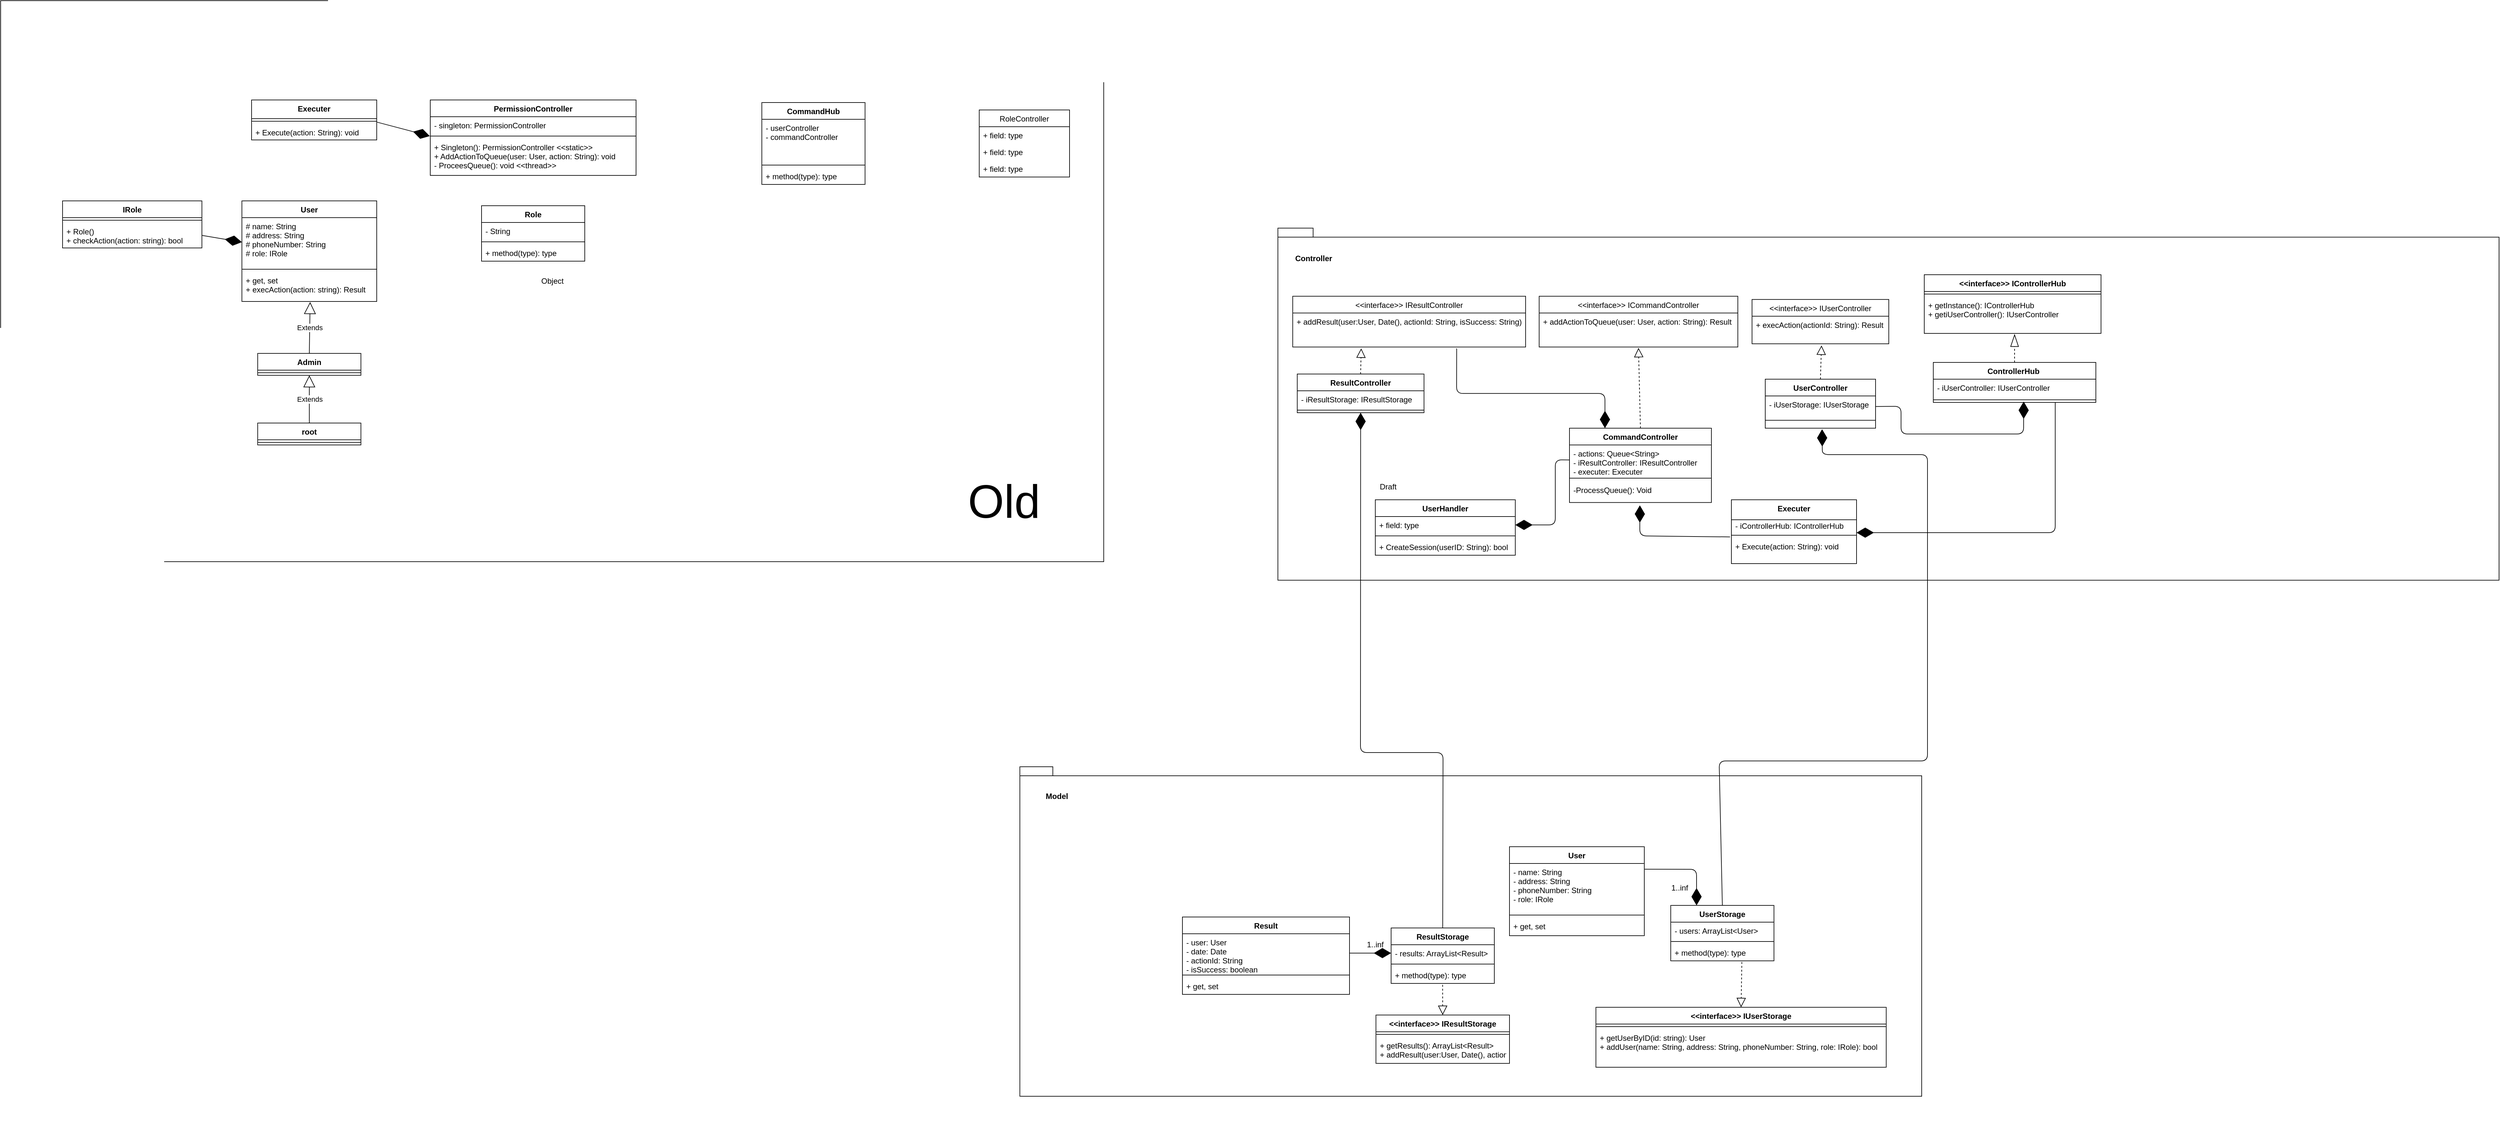<mxfile version="12.6.5" type="device"><diagram id="T-yTcpe1odTzzjGaCp-8" name="Page-1"><mxGraphModel dx="2821" dy="725" grid="0" gridSize="10" guides="1" tooltips="1" connect="1" arrows="1" fold="1" page="0" pageScale="1" pageWidth="827" pageHeight="1169" math="0" shadow="0"><root><mxCell id="0"/><mxCell id="1" parent="0"/><mxCell id="IPdz77YoFAxO_z4YQOVF-111" value="Object" style="html=1;" parent="1" vertex="1"><mxGeometry x="-1524" y="367" width="1710" height="870" as="geometry"/></mxCell><mxCell id="EQePT70joVO9GMre0ixk-49" value="" style="endArrow=diamondThin;endFill=1;endSize=24;html=1;entryX=0;entryY=0.5;entryDx=0;entryDy=0;exitX=1;exitY=0.5;exitDx=0;exitDy=0;" parent="1" source="8HXNI2pYy66tV-3SzxtQ-8" target="EQePT70joVO9GMre0ixk-6" edge="1"><mxGeometry width="160" relative="1" as="geometry"><mxPoint x="-1202" y="755" as="sourcePoint"/><mxPoint x="-1186" y="893" as="targetPoint"/></mxGeometry></mxCell><mxCell id="EQePT70joVO9GMre0ixk-50" value="Extends" style="endArrow=block;endSize=16;endFill=0;html=1;exitX=0.5;exitY=0;exitDx=0;exitDy=0;entryX=0.506;entryY=1.019;entryDx=0;entryDy=0;entryPerimeter=0;" parent="1" source="EQePT70joVO9GMre0ixk-9" target="EQePT70joVO9GMre0ixk-8" edge="1"><mxGeometry width="160" relative="1" as="geometry"><mxPoint x="-1311" y="950" as="sourcePoint"/><mxPoint x="-1151" y="950" as="targetPoint"/></mxGeometry></mxCell><mxCell id="EQePT70joVO9GMre0ixk-51" value="Extends" style="endArrow=block;endSize=16;endFill=0;html=1;exitX=0.5;exitY=0;exitDx=0;exitDy=0;entryX=0.5;entryY=1;entryDx=0;entryDy=0;" parent="1" source="EQePT70joVO9GMre0ixk-47" target="EQePT70joVO9GMre0ixk-9" edge="1"><mxGeometry width="160" relative="1" as="geometry"><mxPoint x="-1341.5" y="972" as="sourcePoint"/><mxPoint x="-1181.5" y="972" as="targetPoint"/></mxGeometry></mxCell><mxCell id="8HXNI2pYy66tV-3SzxtQ-18" value="" style="endArrow=diamondThin;html=1;entryX=-0.002;entryY=-0.069;entryDx=0;entryDy=0;entryPerimeter=0;exitX=0.998;exitY=-0.112;exitDx=0;exitDy=0;exitPerimeter=0;endFill=1;endSize=24;" parent="1" source="8HXNI2pYy66tV-3SzxtQ-4" target="8HXNI2pYy66tV-3SzxtQ-12" edge="1"><mxGeometry width="50" height="50" relative="1" as="geometry"><mxPoint x="-904" y="664" as="sourcePoint"/><mxPoint x="-854" y="614" as="targetPoint"/></mxGeometry></mxCell><mxCell id="IPdz77YoFAxO_z4YQOVF-88" value="" style="group" parent="1" vertex="1" connectable="0"><mxGeometry x="456" y="726" width="1893" height="567" as="geometry"/></mxCell><mxCell id="IPdz77YoFAxO_z4YQOVF-44" value="" style="group" parent="IPdz77YoFAxO_z4YQOVF-88" vertex="1" connectable="0"><mxGeometry width="1893" height="567" as="geometry"/></mxCell><mxCell id="IPdz77YoFAxO_z4YQOVF-87" value="" style="group" parent="IPdz77YoFAxO_z4YQOVF-44" vertex="1" connectable="0"><mxGeometry y="-6.286" width="1893" height="546" as="geometry"/></mxCell><mxCell id="IPdz77YoFAxO_z4YQOVF-45" value="" style="shape=folder;fontStyle=1;spacingTop=10;tabWidth=40;tabHeight=14;tabPosition=left;html=1;" parent="IPdz77YoFAxO_z4YQOVF-87" vertex="1"><mxGeometry width="1893" height="546" as="geometry"/></mxCell><mxCell id="IPdz77YoFAxO_z4YQOVF-63" value="&lt;&lt;interface&gt;&gt; ICommandController" style="swimlane;fontStyle=0;childLayout=stackLayout;horizontal=1;startSize=26;fillColor=none;horizontalStack=0;resizeParent=1;resizeParentMax=0;resizeLast=0;collapsible=1;marginBottom=0;" parent="IPdz77YoFAxO_z4YQOVF-87" vertex="1"><mxGeometry x="405" y="105.605" width="308" height="78.803" as="geometry"/></mxCell><mxCell id="IPdz77YoFAxO_z4YQOVF-64" value="+ addActionToQueue(user: User, action: String): Result" style="text;strokeColor=none;fillColor=none;align=left;verticalAlign=top;spacingLeft=4;spacingRight=4;overflow=hidden;rotatable=0;points=[[0,0.5],[1,0.5]];portConstraint=eastwest;" parent="IPdz77YoFAxO_z4YQOVF-63" vertex="1"><mxGeometry y="26" width="308" height="52.803" as="geometry"/></mxCell><mxCell id="rYM3MW4C6fZfF6vJoCw5-17" value="ResultController" style="swimlane;fontStyle=1;align=center;verticalAlign=top;childLayout=stackLayout;horizontal=1;startSize=26;horizontalStack=0;resizeParent=1;resizeParentMax=0;resizeLast=0;collapsible=1;marginBottom=0;" vertex="1" parent="IPdz77YoFAxO_z4YQOVF-87"><mxGeometry x="30" y="226.29" width="196.5" height="60" as="geometry"/></mxCell><mxCell id="rYM3MW4C6fZfF6vJoCw5-18" value="- iResultStorage: IResultStorage" style="text;strokeColor=none;fillColor=none;align=left;verticalAlign=top;spacingLeft=4;spacingRight=4;overflow=hidden;rotatable=0;points=[[0,0.5],[1,0.5]];portConstraint=eastwest;" vertex="1" parent="rYM3MW4C6fZfF6vJoCw5-17"><mxGeometry y="26" width="196.5" height="26" as="geometry"/></mxCell><mxCell id="rYM3MW4C6fZfF6vJoCw5-19" value="" style="line;strokeWidth=1;fillColor=none;align=left;verticalAlign=middle;spacingTop=-1;spacingLeft=3;spacingRight=3;rotatable=0;labelPosition=right;points=[];portConstraint=eastwest;" vertex="1" parent="rYM3MW4C6fZfF6vJoCw5-17"><mxGeometry y="52" width="196.5" height="8" as="geometry"/></mxCell><mxCell id="IPdz77YoFAxO_z4YQOVF-102" value="Executer" style="swimlane;fontStyle=1;align=center;verticalAlign=top;childLayout=stackLayout;horizontal=1;startSize=31;horizontalStack=0;resizeParent=1;resizeParentMax=0;resizeLast=0;collapsible=1;marginBottom=0;" parent="IPdz77YoFAxO_z4YQOVF-87" vertex="1"><mxGeometry x="703" y="421.286" width="194" height="99" as="geometry"/></mxCell><mxCell id="rYM3MW4C6fZfF6vJoCw5-43" value="- iControllerHub: IControllerHub" style="text;html=1;strokeColor=none;fillColor=none;align=left;verticalAlign=middle;whiteSpace=wrap;rounded=0;spacingRight=4;spacingLeft=4;spacingBottom=0;spacingTop=0;" vertex="1" parent="IPdz77YoFAxO_z4YQOVF-102"><mxGeometry y="31" width="194" height="20" as="geometry"/></mxCell><mxCell id="IPdz77YoFAxO_z4YQOVF-103" value="" style="line;strokeWidth=1;fillColor=none;align=left;verticalAlign=middle;spacingTop=-1;spacingLeft=3;spacingRight=3;rotatable=0;labelPosition=right;points=[];portConstraint=eastwest;" parent="IPdz77YoFAxO_z4YQOVF-102" vertex="1"><mxGeometry y="51" width="194" height="8" as="geometry"/></mxCell><mxCell id="IPdz77YoFAxO_z4YQOVF-104" value="+ Execute(action: String): void" style="text;strokeColor=none;fillColor=none;align=left;verticalAlign=top;spacingLeft=4;spacingRight=4;overflow=hidden;rotatable=0;points=[[0,0.5],[1,0.5]];portConstraint=eastwest;" parent="IPdz77YoFAxO_z4YQOVF-102" vertex="1"><mxGeometry y="59" width="194" height="40" as="geometry"/></mxCell><mxCell id="IPdz77YoFAxO_z4YQOVF-46" value="&lt;b&gt;Controller&lt;/b&gt;" style="text;html=1;align=center;verticalAlign=middle;resizable=0;points=[];autosize=1;" parent="IPdz77YoFAxO_z4YQOVF-87" vertex="1"><mxGeometry x="21.997" y="38.284" width="67" height="18" as="geometry"/></mxCell><mxCell id="rYM3MW4C6fZfF6vJoCw5-1" value="&lt;&lt;interface&gt;&gt; IControllerHub" style="swimlane;fontStyle=1;align=center;verticalAlign=top;childLayout=stackLayout;horizontal=1;startSize=26;horizontalStack=0;resizeParent=1;resizeParentMax=0;resizeLast=0;collapsible=1;marginBottom=0;" vertex="1" parent="IPdz77YoFAxO_z4YQOVF-87"><mxGeometry x="1002" y="72.286" width="274" height="91" as="geometry"/></mxCell><mxCell id="rYM3MW4C6fZfF6vJoCw5-3" value="" style="line;strokeWidth=1;fillColor=none;align=left;verticalAlign=middle;spacingTop=-1;spacingLeft=3;spacingRight=3;rotatable=0;labelPosition=right;points=[];portConstraint=eastwest;" vertex="1" parent="rYM3MW4C6fZfF6vJoCw5-1"><mxGeometry y="26" width="274" height="8" as="geometry"/></mxCell><mxCell id="rYM3MW4C6fZfF6vJoCw5-4" value="+ getInstance(): IControllerHub&#10;+ getiUserController(): IUserController&#10;" style="text;strokeColor=none;fillColor=none;align=left;verticalAlign=top;spacingLeft=4;spacingRight=4;overflow=hidden;rotatable=0;points=[[0,0.5],[1,0.5]];portConstraint=eastwest;" vertex="1" parent="rYM3MW4C6fZfF6vJoCw5-1"><mxGeometry y="34" width="274" height="57" as="geometry"/></mxCell><mxCell id="IPdz77YoFAxO_z4YQOVF-98" value="ControllerHub " style="swimlane;fontStyle=1;align=center;verticalAlign=top;childLayout=stackLayout;horizontal=1;startSize=26;horizontalStack=0;resizeParent=1;resizeParentMax=0;resizeLast=0;collapsible=1;marginBottom=0;" parent="IPdz77YoFAxO_z4YQOVF-87" vertex="1"><mxGeometry x="1016" y="208.286" width="252" height="62" as="geometry"/></mxCell><mxCell id="IPdz77YoFAxO_z4YQOVF-99" value="- iUserController: IUserController" style="text;strokeColor=none;fillColor=none;align=left;verticalAlign=top;spacingLeft=4;spacingRight=4;overflow=hidden;rotatable=0;points=[[0,0.5],[1,0.5]];portConstraint=eastwest;" parent="IPdz77YoFAxO_z4YQOVF-98" vertex="1"><mxGeometry y="26" width="252" height="28" as="geometry"/></mxCell><mxCell id="IPdz77YoFAxO_z4YQOVF-100" value="" style="line;strokeWidth=1;fillColor=none;align=left;verticalAlign=middle;spacingTop=-1;spacingLeft=3;spacingRight=3;rotatable=0;labelPosition=right;points=[];portConstraint=eastwest;" parent="IPdz77YoFAxO_z4YQOVF-98" vertex="1"><mxGeometry y="54" width="252" height="8" as="geometry"/></mxCell><mxCell id="rYM3MW4C6fZfF6vJoCw5-5" value="" style="endArrow=blockThin;html=1;entryX=0.511;entryY=1.021;entryDx=0;entryDy=0;entryPerimeter=0;exitX=0.5;exitY=0;exitDx=0;exitDy=0;endFill=0;startSize=6;endSize=17;dashed=1;" edge="1" parent="IPdz77YoFAxO_z4YQOVF-87" source="IPdz77YoFAxO_z4YQOVF-98" target="rYM3MW4C6fZfF6vJoCw5-4"><mxGeometry width="50" height="50" relative="1" as="geometry"><mxPoint x="774" y="-321.714" as="sourcePoint"/><mxPoint x="824" y="-371.714" as="targetPoint"/></mxGeometry></mxCell><mxCell id="rYM3MW4C6fZfF6vJoCw5-45" value="" style="endArrow=diamondThin;endFill=1;endSize=24;html=1;entryX=1;entryY=1;entryDx=0;entryDy=0;exitX=0.75;exitY=1;exitDx=0;exitDy=0;" edge="1" parent="IPdz77YoFAxO_z4YQOVF-87" source="IPdz77YoFAxO_z4YQOVF-98" target="rYM3MW4C6fZfF6vJoCw5-43"><mxGeometry width="160" relative="1" as="geometry"><mxPoint x="1091" y="93.286" as="sourcePoint"/><mxPoint x="1300" y="265.286" as="targetPoint"/><Array as="points"><mxPoint x="1205" y="472.286"/></Array></mxGeometry></mxCell><mxCell id="rYM3MW4C6fZfF6vJoCw5-50" value="UserHandler" style="swimlane;fontStyle=1;align=center;verticalAlign=top;childLayout=stackLayout;horizontal=1;startSize=26;horizontalStack=0;resizeParent=1;resizeParentMax=0;resizeLast=0;collapsible=1;marginBottom=0;" vertex="1" parent="IPdz77YoFAxO_z4YQOVF-87"><mxGeometry x="151" y="421.29" width="217" height="86" as="geometry"/></mxCell><mxCell id="rYM3MW4C6fZfF6vJoCw5-51" value="+ field: type" style="text;strokeColor=none;fillColor=none;align=left;verticalAlign=top;spacingLeft=4;spacingRight=4;overflow=hidden;rotatable=0;points=[[0,0.5],[1,0.5]];portConstraint=eastwest;" vertex="1" parent="rYM3MW4C6fZfF6vJoCw5-50"><mxGeometry y="26" width="217" height="26" as="geometry"/></mxCell><mxCell id="rYM3MW4C6fZfF6vJoCw5-52" value="" style="line;strokeWidth=1;fillColor=none;align=left;verticalAlign=middle;spacingTop=-1;spacingLeft=3;spacingRight=3;rotatable=0;labelPosition=right;points=[];portConstraint=eastwest;" vertex="1" parent="rYM3MW4C6fZfF6vJoCw5-50"><mxGeometry y="52" width="217" height="8" as="geometry"/></mxCell><mxCell id="rYM3MW4C6fZfF6vJoCw5-53" value="+ CreateSession(userID: String): bool" style="text;strokeColor=none;fillColor=none;align=left;verticalAlign=top;spacingLeft=4;spacingRight=4;overflow=hidden;rotatable=0;points=[[0,0.5],[1,0.5]];portConstraint=eastwest;" vertex="1" parent="rYM3MW4C6fZfF6vJoCw5-50"><mxGeometry y="60" width="217" height="26" as="geometry"/></mxCell><mxCell id="rYM3MW4C6fZfF6vJoCw5-54" value="Draft" style="text;html=1;strokeColor=none;fillColor=none;align=center;verticalAlign=middle;whiteSpace=wrap;rounded=0;" vertex="1" parent="IPdz77YoFAxO_z4YQOVF-87"><mxGeometry x="151" y="389.29" width="40" height="24.58" as="geometry"/></mxCell><mxCell id="IPdz77YoFAxO_z4YQOVF-85" value="&lt;&lt;interface&gt;&gt; IUserController" style="swimlane;fontStyle=0;childLayout=stackLayout;horizontal=1;startSize=26;fillColor=none;horizontalStack=0;resizeParent=1;resizeParentMax=0;resizeLast=0;collapsible=1;marginBottom=0;" parent="IPdz77YoFAxO_z4YQOVF-44" vertex="1"><mxGeometry x="735" y="104.348" width="212" height="68.745" as="geometry"/></mxCell><mxCell id="IPdz77YoFAxO_z4YQOVF-86" value="+ execAction(actionId: String): Result" style="text;strokeColor=none;fillColor=none;align=left;verticalAlign=top;spacingLeft=4;spacingRight=4;overflow=hidden;rotatable=0;points=[[0,0.5],[1,0.5]];portConstraint=eastwest;" parent="IPdz77YoFAxO_z4YQOVF-85" vertex="1"><mxGeometry y="26" width="212" height="42.745" as="geometry"/></mxCell><mxCell id="IPdz77YoFAxO_z4YQOVF-59" value="&lt;&lt;interface&gt;&gt; IResultController" style="swimlane;fontStyle=0;childLayout=stackLayout;horizontal=1;startSize=26;fillColor=none;horizontalStack=0;resizeParent=1;resizeParentMax=0;resizeLast=0;collapsible=1;marginBottom=0;" parent="IPdz77YoFAxO_z4YQOVF-44" vertex="1"><mxGeometry x="23" y="99.319" width="361" height="78.803" as="geometry"/></mxCell><mxCell id="IPdz77YoFAxO_z4YQOVF-60" value="+ addResult(user:User, Date(), actionId: String, isSuccess: String)" style="text;strokeColor=none;fillColor=none;align=left;verticalAlign=top;spacingLeft=4;spacingRight=4;overflow=hidden;rotatable=0;points=[[0,0.5],[1,0.5]];portConstraint=eastwest;" parent="IPdz77YoFAxO_z4YQOVF-59" vertex="1"><mxGeometry y="26" width="361" height="52.803" as="geometry"/></mxCell><mxCell id="IPdz77YoFAxO_z4YQOVF-55" value="UserController" style="swimlane;fontStyle=1;align=center;verticalAlign=top;childLayout=stackLayout;horizontal=1;startSize=26;horizontalStack=0;resizeParent=1;resizeParentMax=0;resizeLast=0;collapsible=1;marginBottom=0;" parent="IPdz77YoFAxO_z4YQOVF-44" vertex="1"><mxGeometry x="755.5" y="228.01" width="171" height="75.995" as="geometry"/></mxCell><mxCell id="IPdz77YoFAxO_z4YQOVF-56" value="- iUserStorage: IUserStorage" style="text;strokeColor=none;fillColor=none;align=left;verticalAlign=top;spacingLeft=4;spacingRight=4;overflow=hidden;rotatable=0;points=[[0,0.5],[1,0.5]];portConstraint=eastwest;" parent="IPdz77YoFAxO_z4YQOVF-55" vertex="1"><mxGeometry y="26" width="171" height="32.687" as="geometry"/></mxCell><mxCell id="IPdz77YoFAxO_z4YQOVF-57" value="" style="line;strokeWidth=1;fillColor=none;align=left;verticalAlign=middle;spacingTop=-1;spacingLeft=3;spacingRight=3;rotatable=0;labelPosition=right;points=[];portConstraint=eastwest;" parent="IPdz77YoFAxO_z4YQOVF-55" vertex="1"><mxGeometry y="58.687" width="171" height="10.058" as="geometry"/></mxCell><mxCell id="IPdz77YoFAxO_z4YQOVF-58" value=" " style="text;strokeColor=none;fillColor=none;align=left;verticalAlign=top;spacingLeft=4;spacingRight=4;overflow=hidden;rotatable=0;points=[[0,0.5],[1,0.5]];portConstraint=eastwest;" parent="IPdz77YoFAxO_z4YQOVF-55" vertex="1"><mxGeometry y="68.745" width="171" height="7.25" as="geometry"/></mxCell><mxCell id="IPdz77YoFAxO_z4YQOVF-47" value="CommandController" style="swimlane;fontStyle=1;align=center;verticalAlign=top;childLayout=stackLayout;horizontal=1;startSize=26;horizontalStack=0;resizeParent=1;resizeParentMax=0;resizeLast=0;collapsible=1;marginBottom=0;" parent="IPdz77YoFAxO_z4YQOVF-44" vertex="1"><mxGeometry x="452" y="304.002" width="220" height="115.262" as="geometry"/></mxCell><mxCell id="IPdz77YoFAxO_z4YQOVF-48" value="- actions: Queue&lt;String&gt;&#10;- iResultController: IResultController&#10;- executer: Executer" style="text;strokeColor=none;fillColor=none;align=left;verticalAlign=top;spacingLeft=4;spacingRight=4;overflow=hidden;rotatable=0;points=[[0,0.5],[1,0.5]];portConstraint=eastwest;" parent="IPdz77YoFAxO_z4YQOVF-47" vertex="1"><mxGeometry y="26" width="220" height="46.517" as="geometry"/></mxCell><mxCell id="IPdz77YoFAxO_z4YQOVF-49" value="" style="line;strokeWidth=1;fillColor=none;align=left;verticalAlign=middle;spacingTop=-1;spacingLeft=3;spacingRight=3;rotatable=0;labelPosition=right;points=[];portConstraint=eastwest;" parent="IPdz77YoFAxO_z4YQOVF-47" vertex="1"><mxGeometry y="72.517" width="220" height="10.058" as="geometry"/></mxCell><mxCell id="IPdz77YoFAxO_z4YQOVF-50" value="-ProcessQueue(): Void " style="text;strokeColor=none;fillColor=none;align=left;verticalAlign=top;spacingLeft=4;spacingRight=4;overflow=hidden;rotatable=0;points=[[0,0.5],[1,0.5]];portConstraint=eastwest;" parent="IPdz77YoFAxO_z4YQOVF-47" vertex="1"><mxGeometry y="82.574" width="220" height="32.687" as="geometry"/></mxCell><mxCell id="IPdz77YoFAxO_z4YQOVF-89" value="" style="endArrow=diamondThin;endFill=1;endSize=24;html=1;entryX=0.25;entryY=0;entryDx=0;entryDy=0;exitX=0.704;exitY=1.043;exitDx=0;exitDy=0;exitPerimeter=0;" parent="IPdz77YoFAxO_z4YQOVF-44" source="IPdz77YoFAxO_z4YQOVF-60" target="IPdz77YoFAxO_z4YQOVF-47" edge="1"><mxGeometry width="160" relative="1" as="geometry"><mxPoint x="277" y="176" as="sourcePoint"/><mxPoint x="672" y="609.745" as="targetPoint"/><Array as="points"><mxPoint x="277" y="250.184"/><mxPoint x="507" y="250.184"/></Array></mxGeometry></mxCell><mxCell id="rYM3MW4C6fZfF6vJoCw5-6" value="" style="endArrow=block;dashed=1;endFill=0;endSize=12;html=1;exitX=0.5;exitY=0;exitDx=0;exitDy=0;entryX=0.5;entryY=1.026;entryDx=0;entryDy=0;entryPerimeter=0;" edge="1" parent="IPdz77YoFAxO_z4YQOVF-44" source="IPdz77YoFAxO_z4YQOVF-47" target="IPdz77YoFAxO_z4YQOVF-64"><mxGeometry width="160" relative="1" as="geometry"><mxPoint x="584" y="201" as="sourcePoint"/><mxPoint x="744" y="201" as="targetPoint"/></mxGeometry></mxCell><mxCell id="rYM3MW4C6fZfF6vJoCw5-8" value="" style="endArrow=block;dashed=1;endFill=0;endSize=12;html=1;entryX=0.508;entryY=1.061;entryDx=0;entryDy=0;entryPerimeter=0;exitX=0.5;exitY=0;exitDx=0;exitDy=0;" edge="1" parent="IPdz77YoFAxO_z4YQOVF-44" source="IPdz77YoFAxO_z4YQOVF-55" target="IPdz77YoFAxO_z4YQOVF-86"><mxGeometry width="160" relative="1" as="geometry"><mxPoint x="818" y="220" as="sourcePoint"/><mxPoint x="978" y="220" as="targetPoint"/></mxGeometry></mxCell><mxCell id="rYM3MW4C6fZfF6vJoCw5-9" value="" style="endArrow=block;dashed=1;endFill=0;endSize=12;html=1;entryX=0.294;entryY=1.041;entryDx=0;entryDy=0;entryPerimeter=0;exitX=0.5;exitY=0;exitDx=0;exitDy=0;" edge="1" parent="IPdz77YoFAxO_z4YQOVF-44" source="rYM3MW4C6fZfF6vJoCw5-17" target="IPdz77YoFAxO_z4YQOVF-60"><mxGeometry width="160" relative="1" as="geometry"><mxPoint x="-183" y="342" as="sourcePoint"/><mxPoint x="333" y="230" as="targetPoint"/></mxGeometry></mxCell><mxCell id="IPdz77YoFAxO_z4YQOVF-105" value="" style="endArrow=diamondThin;endFill=1;endSize=24;html=1;entryX=0.496;entryY=1.132;entryDx=0;entryDy=0;entryPerimeter=0;exitX=-0.011;exitY=-0.035;exitDx=0;exitDy=0;exitPerimeter=0;" parent="IPdz77YoFAxO_z4YQOVF-44" source="IPdz77YoFAxO_z4YQOVF-104" target="IPdz77YoFAxO_z4YQOVF-50" edge="1"><mxGeometry width="160" relative="1" as="geometry"><mxPoint x="464" y="582" as="sourcePoint"/><mxPoint x="624" y="582" as="targetPoint"/><Array as="points"><mxPoint x="561" y="471"/></Array></mxGeometry></mxCell><mxCell id="IPdz77YoFAxO_z4YQOVF-110" value="" style="endArrow=diamondThin;endFill=1;endSize=24;html=1;entryX=0.556;entryY=0.838;entryDx=0;entryDy=0;entryPerimeter=0;exitX=1;exitY=0.5;exitDx=0;exitDy=0;" parent="IPdz77YoFAxO_z4YQOVF-44" source="IPdz77YoFAxO_z4YQOVF-56" target="IPdz77YoFAxO_z4YQOVF-100" edge="1"><mxGeometry width="160" relative="1" as="geometry"><mxPoint x="1077" y="-6" as="sourcePoint"/><mxPoint x="941.144" y="-162.292" as="targetPoint"/><Array as="points"><mxPoint x="966" y="270"/><mxPoint x="966" y="313"/><mxPoint x="1156" y="313"/></Array></mxGeometry></mxCell><mxCell id="rYM3MW4C6fZfF6vJoCw5-55" value="" style="endArrow=diamondThin;endFill=1;endSize=24;html=1;entryX=1;entryY=0.5;entryDx=0;entryDy=0;exitX=0;exitY=0.5;exitDx=0;exitDy=0;" edge="1" parent="IPdz77YoFAxO_z4YQOVF-44" source="IPdz77YoFAxO_z4YQOVF-48" target="rYM3MW4C6fZfF6vJoCw5-51"><mxGeometry width="160" relative="1" as="geometry"><mxPoint x="428" y="619" as="sourcePoint"/><mxPoint x="588" y="619" as="targetPoint"/><Array as="points"><mxPoint x="430" y="353"/><mxPoint x="430" y="454"/></Array></mxGeometry></mxCell><mxCell id="EQePT70joVO9GMre0ixk-9" value="Admin" style="swimlane;fontStyle=1;align=center;verticalAlign=top;childLayout=stackLayout;horizontal=1;startSize=26;horizontalStack=0;resizeParent=1;resizeParentMax=0;resizeLast=0;collapsible=1;marginBottom=0;" parent="1" vertex="1"><mxGeometry x="-1125.5" y="914" width="160" height="34" as="geometry"/></mxCell><mxCell id="EQePT70joVO9GMre0ixk-11" value="" style="line;strokeWidth=1;fillColor=none;align=left;verticalAlign=middle;spacingTop=-1;spacingLeft=3;spacingRight=3;rotatable=0;labelPosition=right;points=[];portConstraint=eastwest;" parent="EQePT70joVO9GMre0ixk-9" vertex="1"><mxGeometry y="26" width="160" height="8" as="geometry"/></mxCell><mxCell id="EQePT70joVO9GMre0ixk-47" value="root" style="swimlane;fontStyle=1;align=center;verticalAlign=top;childLayout=stackLayout;horizontal=1;startSize=26;horizontalStack=0;resizeParent=1;resizeParentMax=0;resizeLast=0;collapsible=1;marginBottom=0;" parent="1" vertex="1"><mxGeometry x="-1125.5" y="1022" width="160" height="34" as="geometry"/></mxCell><mxCell id="EQePT70joVO9GMre0ixk-48" value="" style="line;strokeWidth=1;fillColor=none;align=left;verticalAlign=middle;spacingTop=-1;spacingLeft=3;spacingRight=3;rotatable=0;labelPosition=right;points=[];portConstraint=eastwest;" parent="EQePT70joVO9GMre0ixk-47" vertex="1"><mxGeometry y="26" width="160" height="8" as="geometry"/></mxCell><mxCell id="EQePT70joVO9GMre0ixk-5" value="User" style="swimlane;fontStyle=1;align=center;verticalAlign=top;childLayout=stackLayout;horizontal=1;startSize=26;horizontalStack=0;resizeParent=1;resizeParentMax=0;resizeLast=0;collapsible=1;marginBottom=0;" parent="1" vertex="1"><mxGeometry x="-1150" y="677.5" width="209" height="156" as="geometry"/></mxCell><mxCell id="EQePT70joVO9GMre0ixk-6" value="# name: String&#10;# address: String&#10;# phoneNumber: String&#10;# role: IRole" style="text;strokeColor=none;fillColor=none;align=left;verticalAlign=top;spacingLeft=4;spacingRight=4;overflow=hidden;rotatable=0;points=[[0,0.5],[1,0.5]];portConstraint=eastwest;" parent="EQePT70joVO9GMre0ixk-5" vertex="1"><mxGeometry y="26" width="209" height="76" as="geometry"/></mxCell><mxCell id="EQePT70joVO9GMre0ixk-7" value="" style="line;strokeWidth=1;fillColor=none;align=left;verticalAlign=middle;spacingTop=-1;spacingLeft=3;spacingRight=3;rotatable=0;labelPosition=right;points=[];portConstraint=eastwest;" parent="EQePT70joVO9GMre0ixk-5" vertex="1"><mxGeometry y="102" width="209" height="8" as="geometry"/></mxCell><mxCell id="EQePT70joVO9GMre0ixk-8" value="+ get, set&#10;+ execAction(action: string): Result" style="text;strokeColor=none;fillColor=none;align=left;verticalAlign=top;spacingLeft=4;spacingRight=4;overflow=hidden;rotatable=0;points=[[0,0.5],[1,0.5]];portConstraint=eastwest;" parent="EQePT70joVO9GMre0ixk-5" vertex="1"><mxGeometry y="110" width="209" height="46" as="geometry"/></mxCell><mxCell id="8HXNI2pYy66tV-3SzxtQ-1" value="Executer" style="swimlane;fontStyle=1;align=center;verticalAlign=top;childLayout=stackLayout;horizontal=1;startSize=29;horizontalStack=0;resizeParent=1;resizeParentMax=0;resizeLast=0;collapsible=1;marginBottom=0;" parent="1" vertex="1"><mxGeometry x="-1135" y="521" width="194" height="62" as="geometry"/></mxCell><mxCell id="8HXNI2pYy66tV-3SzxtQ-3" value="" style="line;strokeWidth=1;fillColor=none;align=left;verticalAlign=middle;spacingTop=-1;spacingLeft=3;spacingRight=3;rotatable=0;labelPosition=right;points=[];portConstraint=eastwest;" parent="8HXNI2pYy66tV-3SzxtQ-1" vertex="1"><mxGeometry y="29" width="194" height="8" as="geometry"/></mxCell><mxCell id="8HXNI2pYy66tV-3SzxtQ-4" value="+ Execute(action: String): void" style="text;strokeColor=none;fillColor=none;align=left;verticalAlign=top;spacingLeft=4;spacingRight=4;overflow=hidden;rotatable=0;points=[[0,0.5],[1,0.5]];portConstraint=eastwest;" parent="8HXNI2pYy66tV-3SzxtQ-1" vertex="1"><mxGeometry y="37" width="194" height="25" as="geometry"/></mxCell><mxCell id="8HXNI2pYy66tV-3SzxtQ-5" value="IRole" style="swimlane;fontStyle=1;align=center;verticalAlign=top;childLayout=stackLayout;horizontal=1;startSize=26;horizontalStack=0;resizeParent=1;resizeParentMax=0;resizeLast=0;collapsible=1;marginBottom=0;" parent="1" vertex="1"><mxGeometry x="-1428" y="677.5" width="216" height="73" as="geometry"/></mxCell><mxCell id="8HXNI2pYy66tV-3SzxtQ-7" value="" style="line;strokeWidth=1;fillColor=none;align=left;verticalAlign=middle;spacingTop=-1;spacingLeft=3;spacingRight=3;rotatable=0;labelPosition=right;points=[];portConstraint=eastwest;" parent="8HXNI2pYy66tV-3SzxtQ-5" vertex="1"><mxGeometry y="26" width="216" height="8" as="geometry"/></mxCell><mxCell id="8HXNI2pYy66tV-3SzxtQ-8" value="+ Role()&#10;+ checkAction(action: string): bool" style="text;strokeColor=none;fillColor=none;align=left;verticalAlign=top;spacingLeft=4;spacingRight=4;overflow=hidden;rotatable=0;points=[[0,0.5],[1,0.5]];portConstraint=eastwest;" parent="8HXNI2pYy66tV-3SzxtQ-5" vertex="1"><mxGeometry y="34" width="216" height="39" as="geometry"/></mxCell><mxCell id="8HXNI2pYy66tV-3SzxtQ-9" value="PermissionController" style="swimlane;fontStyle=1;align=center;verticalAlign=top;childLayout=stackLayout;horizontal=1;startSize=26;horizontalStack=0;resizeParent=1;resizeParentMax=0;resizeLast=0;collapsible=1;marginBottom=0;" parent="1" vertex="1"><mxGeometry x="-858" y="521" width="319" height="117" as="geometry"/></mxCell><mxCell id="8HXNI2pYy66tV-3SzxtQ-10" value="- singleton: PermissionController" style="text;strokeColor=none;fillColor=none;align=left;verticalAlign=top;spacingLeft=4;spacingRight=4;overflow=hidden;rotatable=0;points=[[0,0.5],[1,0.5]];portConstraint=eastwest;" parent="8HXNI2pYy66tV-3SzxtQ-9" vertex="1"><mxGeometry y="26" width="319" height="26" as="geometry"/></mxCell><mxCell id="8HXNI2pYy66tV-3SzxtQ-11" value="" style="line;strokeWidth=1;fillColor=none;align=left;verticalAlign=middle;spacingTop=-1;spacingLeft=3;spacingRight=3;rotatable=0;labelPosition=right;points=[];portConstraint=eastwest;" parent="8HXNI2pYy66tV-3SzxtQ-9" vertex="1"><mxGeometry y="52" width="319" height="8" as="geometry"/></mxCell><mxCell id="8HXNI2pYy66tV-3SzxtQ-12" value="+ Singleton(): PermissionController &lt;&lt;static&gt;&gt;&#10;+ AddActionToQueue(user: User, action: String): void&#10;- ProceesQueue(): void &lt;&lt;thread&gt;&gt;&#10;" style="text;strokeColor=none;fillColor=none;align=left;verticalAlign=top;spacingLeft=4;spacingRight=4;overflow=hidden;rotatable=0;points=[[0,0.5],[1,0.5]];portConstraint=eastwest;" parent="8HXNI2pYy66tV-3SzxtQ-9" vertex="1"><mxGeometry y="60" width="319" height="57" as="geometry"/></mxCell><mxCell id="IPdz77YoFAxO_z4YQOVF-1" value="Role&#10;" style="swimlane;fontStyle=1;align=center;verticalAlign=top;childLayout=stackLayout;horizontal=1;startSize=26;horizontalStack=0;resizeParent=1;resizeParentMax=0;resizeLast=0;collapsible=1;marginBottom=0;" parent="1" vertex="1"><mxGeometry x="-778.5" y="685" width="160" height="86" as="geometry"/></mxCell><mxCell id="IPdz77YoFAxO_z4YQOVF-2" value="- String" style="text;strokeColor=none;fillColor=none;align=left;verticalAlign=top;spacingLeft=4;spacingRight=4;overflow=hidden;rotatable=0;points=[[0,0.5],[1,0.5]];portConstraint=eastwest;" parent="IPdz77YoFAxO_z4YQOVF-1" vertex="1"><mxGeometry y="26" width="160" height="26" as="geometry"/></mxCell><mxCell id="IPdz77YoFAxO_z4YQOVF-3" value="" style="line;strokeWidth=1;fillColor=none;align=left;verticalAlign=middle;spacingTop=-1;spacingLeft=3;spacingRight=3;rotatable=0;labelPosition=right;points=[];portConstraint=eastwest;" parent="IPdz77YoFAxO_z4YQOVF-1" vertex="1"><mxGeometry y="52" width="160" height="8" as="geometry"/></mxCell><mxCell id="IPdz77YoFAxO_z4YQOVF-4" value="+ method(type): type" style="text;strokeColor=none;fillColor=none;align=left;verticalAlign=top;spacingLeft=4;spacingRight=4;overflow=hidden;rotatable=0;points=[[0,0.5],[1,0.5]];portConstraint=eastwest;" parent="IPdz77YoFAxO_z4YQOVF-1" vertex="1"><mxGeometry y="60" width="160" height="26" as="geometry"/></mxCell><mxCell id="IPdz77YoFAxO_z4YQOVF-10" value="CommandHub" style="swimlane;fontStyle=1;align=center;verticalAlign=top;childLayout=stackLayout;horizontal=1;startSize=26;horizontalStack=0;resizeParent=1;resizeParentMax=0;resizeLast=0;collapsible=1;marginBottom=0;" parent="1" vertex="1"><mxGeometry x="-344" y="525" width="160" height="127" as="geometry"/></mxCell><mxCell id="IPdz77YoFAxO_z4YQOVF-11" value="- userController&#10;- commandController" style="text;strokeColor=none;fillColor=none;align=left;verticalAlign=top;spacingLeft=4;spacingRight=4;overflow=hidden;rotatable=0;points=[[0,0.5],[1,0.5]];portConstraint=eastwest;" parent="IPdz77YoFAxO_z4YQOVF-10" vertex="1"><mxGeometry y="26" width="160" height="67" as="geometry"/></mxCell><mxCell id="IPdz77YoFAxO_z4YQOVF-12" value="" style="line;strokeWidth=1;fillColor=none;align=left;verticalAlign=middle;spacingTop=-1;spacingLeft=3;spacingRight=3;rotatable=0;labelPosition=right;points=[];portConstraint=eastwest;" parent="IPdz77YoFAxO_z4YQOVF-10" vertex="1"><mxGeometry y="93" width="160" height="8" as="geometry"/></mxCell><mxCell id="IPdz77YoFAxO_z4YQOVF-13" value="+ method(type): type" style="text;strokeColor=none;fillColor=none;align=left;verticalAlign=top;spacingLeft=4;spacingRight=4;overflow=hidden;rotatable=0;points=[[0,0.5],[1,0.5]];portConstraint=eastwest;" parent="IPdz77YoFAxO_z4YQOVF-10" vertex="1"><mxGeometry y="101" width="160" height="26" as="geometry"/></mxCell><mxCell id="IPdz77YoFAxO_z4YQOVF-5" value="RoleController" style="swimlane;fontStyle=0;childLayout=stackLayout;horizontal=1;startSize=26;fillColor=none;horizontalStack=0;resizeParent=1;resizeParentMax=0;resizeLast=0;collapsible=1;marginBottom=0;" parent="1" vertex="1"><mxGeometry x="-7" y="536.5" width="140" height="104" as="geometry"/></mxCell><mxCell id="IPdz77YoFAxO_z4YQOVF-6" value="+ field: type" style="text;strokeColor=none;fillColor=none;align=left;verticalAlign=top;spacingLeft=4;spacingRight=4;overflow=hidden;rotatable=0;points=[[0,0.5],[1,0.5]];portConstraint=eastwest;" parent="IPdz77YoFAxO_z4YQOVF-5" vertex="1"><mxGeometry y="26" width="140" height="26" as="geometry"/></mxCell><mxCell id="IPdz77YoFAxO_z4YQOVF-7" value="+ field: type" style="text;strokeColor=none;fillColor=none;align=left;verticalAlign=top;spacingLeft=4;spacingRight=4;overflow=hidden;rotatable=0;points=[[0,0.5],[1,0.5]];portConstraint=eastwest;" parent="IPdz77YoFAxO_z4YQOVF-5" vertex="1"><mxGeometry y="52" width="140" height="26" as="geometry"/></mxCell><mxCell id="IPdz77YoFAxO_z4YQOVF-8" value="+ field: type" style="text;strokeColor=none;fillColor=none;align=left;verticalAlign=top;spacingLeft=4;spacingRight=4;overflow=hidden;rotatable=0;points=[[0,0.5],[1,0.5]];portConstraint=eastwest;" parent="IPdz77YoFAxO_z4YQOVF-5" vertex="1"><mxGeometry y="78" width="140" height="26" as="geometry"/></mxCell><mxCell id="IPdz77YoFAxO_z4YQOVF-112" value="&lt;font style=&quot;font-size: 72px&quot;&gt;Old&lt;/font&gt;" style="text;html=1;align=center;verticalAlign=middle;resizable=0;points=[];autosize=1;" parent="1" vertex="1"><mxGeometry x="-30" y="1124" width="122" height="39" as="geometry"/></mxCell><mxCell id="IPdz77YoFAxO_z4YQOVF-36" value="" style="group" parent="1" vertex="1" connectable="0"><mxGeometry x="56" y="1555" width="1398" height="552.999" as="geometry"/></mxCell><mxCell id="rYM3MW4C6fZfF6vJoCw5-28" value="" style="group" vertex="1" connectable="0" parent="IPdz77YoFAxO_z4YQOVF-36"><mxGeometry width="1398" height="552.999" as="geometry"/></mxCell><mxCell id="IPdz77YoFAxO_z4YQOVF-37" value="" style="shape=folder;fontStyle=1;spacingTop=10;tabWidth=40;tabHeight=14;tabPosition=left;html=1;" parent="rYM3MW4C6fZfF6vJoCw5-28" vertex="1"><mxGeometry width="1398" height="511" as="geometry"/></mxCell><mxCell id="IPdz77YoFAxO_z4YQOVF-18" value="User" style="swimlane;fontStyle=1;align=center;verticalAlign=top;childLayout=stackLayout;horizontal=1;startSize=26;horizontalStack=0;resizeParent=1;resizeParentMax=0;resizeLast=0;collapsible=1;marginBottom=0;" parent="rYM3MW4C6fZfF6vJoCw5-28" vertex="1"><mxGeometry x="759" y="124" width="209" height="138" as="geometry"/></mxCell><mxCell id="IPdz77YoFAxO_z4YQOVF-19" value="- name: String&#10;- address: String&#10;- phoneNumber: String&#10;- role: IRole" style="text;strokeColor=none;fillColor=none;align=left;verticalAlign=top;spacingLeft=4;spacingRight=4;overflow=hidden;rotatable=0;points=[[0,0.5],[1,0.5]];portConstraint=eastwest;" parent="IPdz77YoFAxO_z4YQOVF-18" vertex="1"><mxGeometry y="26" width="209" height="76" as="geometry"/></mxCell><mxCell id="IPdz77YoFAxO_z4YQOVF-20" value="" style="line;strokeWidth=1;fillColor=none;align=left;verticalAlign=middle;spacingTop=-1;spacingLeft=3;spacingRight=3;rotatable=0;labelPosition=right;points=[];portConstraint=eastwest;" parent="IPdz77YoFAxO_z4YQOVF-18" vertex="1"><mxGeometry y="102" width="209" height="8" as="geometry"/></mxCell><mxCell id="IPdz77YoFAxO_z4YQOVF-21" value="+ get, set" style="text;strokeColor=none;fillColor=none;align=left;verticalAlign=top;spacingLeft=4;spacingRight=4;overflow=hidden;rotatable=0;points=[[0,0.5],[1,0.5]];portConstraint=eastwest;" parent="IPdz77YoFAxO_z4YQOVF-18" vertex="1"><mxGeometry y="110" width="209" height="28" as="geometry"/></mxCell><mxCell id="IPdz77YoFAxO_z4YQOVF-39" value="Result" style="swimlane;fontStyle=1;align=center;verticalAlign=top;childLayout=stackLayout;horizontal=1;startSize=26;horizontalStack=0;resizeParent=1;resizeParentMax=0;resizeLast=0;collapsible=1;marginBottom=0;" parent="rYM3MW4C6fZfF6vJoCw5-28" vertex="1"><mxGeometry x="252" y="233" width="259" height="120" as="geometry"/></mxCell><mxCell id="IPdz77YoFAxO_z4YQOVF-40" value="- user: User&#10;- date: Date&#10;- actionId: String&#10;- isSuccess: boolean" style="text;strokeColor=none;fillColor=none;align=left;verticalAlign=top;spacingLeft=4;spacingRight=4;overflow=hidden;rotatable=0;points=[[0,0.5],[1,0.5]];portConstraint=eastwest;" parent="IPdz77YoFAxO_z4YQOVF-39" vertex="1"><mxGeometry y="26" width="259" height="60" as="geometry"/></mxCell><mxCell id="IPdz77YoFAxO_z4YQOVF-41" value="" style="line;strokeWidth=1;fillColor=none;align=left;verticalAlign=middle;spacingTop=-1;spacingLeft=3;spacingRight=3;rotatable=0;labelPosition=right;points=[];portConstraint=eastwest;" parent="IPdz77YoFAxO_z4YQOVF-39" vertex="1"><mxGeometry y="86" width="259" height="8" as="geometry"/></mxCell><mxCell id="IPdz77YoFAxO_z4YQOVF-42" value="+ get, set" style="text;strokeColor=none;fillColor=none;align=left;verticalAlign=top;spacingLeft=4;spacingRight=4;overflow=hidden;rotatable=0;points=[[0,0.5],[1,0.5]];portConstraint=eastwest;" parent="IPdz77YoFAxO_z4YQOVF-39" vertex="1"><mxGeometry y="94" width="259" height="26" as="geometry"/></mxCell><mxCell id="rYM3MW4C6fZfF6vJoCw5-10" value="&lt;&lt;interface&gt;&gt; IResultStorage" style="swimlane;fontStyle=1;align=center;verticalAlign=top;childLayout=stackLayout;horizontal=1;startSize=26;horizontalStack=0;resizeParent=1;resizeParentMax=0;resizeLast=0;collapsible=1;marginBottom=0;" vertex="1" parent="rYM3MW4C6fZfF6vJoCw5-28"><mxGeometry x="552" y="385" width="207" height="75" as="geometry"/></mxCell><mxCell id="rYM3MW4C6fZfF6vJoCw5-12" value="" style="line;strokeWidth=1;fillColor=none;align=left;verticalAlign=middle;spacingTop=-1;spacingLeft=3;spacingRight=3;rotatable=0;labelPosition=right;points=[];portConstraint=eastwest;" vertex="1" parent="rYM3MW4C6fZfF6vJoCw5-10"><mxGeometry y="26" width="207" height="8" as="geometry"/></mxCell><mxCell id="rYM3MW4C6fZfF6vJoCw5-13" value="+ getResults(): ArrayList&lt;Result&gt;&#10;+ addResult(user:User, Date(), actionId: String, isSuccess: String)" style="text;strokeColor=none;fillColor=none;align=left;verticalAlign=top;spacingLeft=4;spacingRight=4;overflow=hidden;rotatable=0;points=[[0,0.5],[1,0.5]];portConstraint=eastwest;" vertex="1" parent="rYM3MW4C6fZfF6vJoCw5-10"><mxGeometry y="34" width="207" height="41" as="geometry"/></mxCell><mxCell id="rYM3MW4C6fZfF6vJoCw5-21" value="ResultStorage" style="swimlane;fontStyle=1;align=center;verticalAlign=top;childLayout=stackLayout;horizontal=1;startSize=26;horizontalStack=0;resizeParent=1;resizeParentMax=0;resizeLast=0;collapsible=1;marginBottom=0;" vertex="1" parent="rYM3MW4C6fZfF6vJoCw5-28"><mxGeometry x="575.5" y="250" width="160" height="86" as="geometry"/></mxCell><mxCell id="rYM3MW4C6fZfF6vJoCw5-22" value="- results: ArrayList&lt;Result&gt;" style="text;strokeColor=none;fillColor=none;align=left;verticalAlign=top;spacingLeft=4;spacingRight=4;overflow=hidden;rotatable=0;points=[[0,0.5],[1,0.5]];portConstraint=eastwest;" vertex="1" parent="rYM3MW4C6fZfF6vJoCw5-21"><mxGeometry y="26" width="160" height="26" as="geometry"/></mxCell><mxCell id="rYM3MW4C6fZfF6vJoCw5-23" value="" style="line;strokeWidth=1;fillColor=none;align=left;verticalAlign=middle;spacingTop=-1;spacingLeft=3;spacingRight=3;rotatable=0;labelPosition=right;points=[];portConstraint=eastwest;" vertex="1" parent="rYM3MW4C6fZfF6vJoCw5-21"><mxGeometry y="52" width="160" height="8" as="geometry"/></mxCell><mxCell id="rYM3MW4C6fZfF6vJoCw5-24" value="+ method(type): type" style="text;strokeColor=none;fillColor=none;align=left;verticalAlign=top;spacingLeft=4;spacingRight=4;overflow=hidden;rotatable=0;points=[[0,0.5],[1,0.5]];portConstraint=eastwest;" vertex="1" parent="rYM3MW4C6fZfF6vJoCw5-21"><mxGeometry y="60" width="160" height="26" as="geometry"/></mxCell><mxCell id="rYM3MW4C6fZfF6vJoCw5-27" value="1..inf" style="text;html=1;strokeColor=none;fillColor=none;align=center;verticalAlign=middle;whiteSpace=wrap;rounded=0;" vertex="1" parent="rYM3MW4C6fZfF6vJoCw5-28"><mxGeometry x="531" y="266" width="40" height="20" as="geometry"/></mxCell><mxCell id="rYM3MW4C6fZfF6vJoCw5-26" value="" style="endArrow=diamondThin;endFill=1;endSize=24;html=1;entryX=0;entryY=0.5;entryDx=0;entryDy=0;exitX=1;exitY=0.5;exitDx=0;exitDy=0;" edge="1" parent="rYM3MW4C6fZfF6vJoCw5-28" source="IPdz77YoFAxO_z4YQOVF-40" target="rYM3MW4C6fZfF6vJoCw5-22"><mxGeometry width="160" relative="1" as="geometry"><mxPoint x="494" y="170" as="sourcePoint"/><mxPoint x="654" y="170" as="targetPoint"/></mxGeometry></mxCell><mxCell id="rYM3MW4C6fZfF6vJoCw5-25" value="" style="endArrow=block;dashed=1;endFill=0;endSize=12;html=1;entryX=0.5;entryY=0;entryDx=0;entryDy=0;exitX=0.499;exitY=1.086;exitDx=0;exitDy=0;exitPerimeter=0;" edge="1" parent="rYM3MW4C6fZfF6vJoCw5-28" source="rYM3MW4C6fZfF6vJoCw5-24" target="rYM3MW4C6fZfF6vJoCw5-10"><mxGeometry width="160" relative="1" as="geometry"><mxPoint x="628" y="544" as="sourcePoint"/><mxPoint x="788" y="544" as="targetPoint"/></mxGeometry></mxCell><mxCell id="IPdz77YoFAxO_z4YQOVF-38" value="&lt;b&gt;Model&lt;/b&gt;" style="text;html=1;align=center;verticalAlign=middle;resizable=0;points=[];autosize=1;" parent="rYM3MW4C6fZfF6vJoCw5-28" vertex="1"><mxGeometry x="34.001" y="36.999" width="45" height="18" as="geometry"/></mxCell><mxCell id="rYM3MW4C6fZfF6vJoCw5-30" value="&lt;&lt;interface&gt;&gt; IUserStorage" style="swimlane;fontStyle=1;align=center;verticalAlign=top;childLayout=stackLayout;horizontal=1;startSize=26;horizontalStack=0;resizeParent=1;resizeParentMax=0;resizeLast=0;collapsible=1;marginBottom=0;" vertex="1" parent="rYM3MW4C6fZfF6vJoCw5-28"><mxGeometry x="893" y="373" width="450" height="93" as="geometry"/></mxCell><mxCell id="rYM3MW4C6fZfF6vJoCw5-32" value="" style="line;strokeWidth=1;fillColor=none;align=left;verticalAlign=middle;spacingTop=-1;spacingLeft=3;spacingRight=3;rotatable=0;labelPosition=right;points=[];portConstraint=eastwest;" vertex="1" parent="rYM3MW4C6fZfF6vJoCw5-30"><mxGeometry y="26" width="450" height="8" as="geometry"/></mxCell><mxCell id="rYM3MW4C6fZfF6vJoCw5-33" value="+ getUserByID(id: string): User&#10;+ addUser(name: String, address: String, phoneNumber: String, role: IRole): bool" style="text;strokeColor=none;fillColor=none;align=left;verticalAlign=top;spacingLeft=4;spacingRight=4;overflow=hidden;rotatable=0;points=[[0,0.5],[1,0.5]];portConstraint=eastwest;" vertex="1" parent="rYM3MW4C6fZfF6vJoCw5-30"><mxGeometry y="34" width="450" height="59" as="geometry"/></mxCell><mxCell id="rYM3MW4C6fZfF6vJoCw5-34" value="UserStorage" style="swimlane;fontStyle=1;align=center;verticalAlign=top;childLayout=stackLayout;horizontal=1;startSize=26;horizontalStack=0;resizeParent=1;resizeParentMax=0;resizeLast=0;collapsible=1;marginBottom=0;" vertex="1" parent="rYM3MW4C6fZfF6vJoCw5-28"><mxGeometry x="1009" y="215" width="160" height="86" as="geometry"/></mxCell><mxCell id="rYM3MW4C6fZfF6vJoCw5-35" value="- users: ArrayList&lt;User&gt;" style="text;strokeColor=none;fillColor=none;align=left;verticalAlign=top;spacingLeft=4;spacingRight=4;overflow=hidden;rotatable=0;points=[[0,0.5],[1,0.5]];portConstraint=eastwest;" vertex="1" parent="rYM3MW4C6fZfF6vJoCw5-34"><mxGeometry y="26" width="160" height="26" as="geometry"/></mxCell><mxCell id="rYM3MW4C6fZfF6vJoCw5-36" value="" style="line;strokeWidth=1;fillColor=none;align=left;verticalAlign=middle;spacingTop=-1;spacingLeft=3;spacingRight=3;rotatable=0;labelPosition=right;points=[];portConstraint=eastwest;" vertex="1" parent="rYM3MW4C6fZfF6vJoCw5-34"><mxGeometry y="52" width="160" height="8" as="geometry"/></mxCell><mxCell id="rYM3MW4C6fZfF6vJoCw5-37" value="+ method(type): type" style="text;strokeColor=none;fillColor=none;align=left;verticalAlign=top;spacingLeft=4;spacingRight=4;overflow=hidden;rotatable=0;points=[[0,0.5],[1,0.5]];portConstraint=eastwest;" vertex="1" parent="rYM3MW4C6fZfF6vJoCw5-34"><mxGeometry y="60" width="160" height="26" as="geometry"/></mxCell><mxCell id="rYM3MW4C6fZfF6vJoCw5-38" value="" style="endArrow=block;dashed=1;endFill=0;endSize=12;html=1;entryX=0.5;entryY=0;entryDx=0;entryDy=0;exitX=0.689;exitY=1.07;exitDx=0;exitDy=0;exitPerimeter=0;" edge="1" parent="rYM3MW4C6fZfF6vJoCw5-28" source="rYM3MW4C6fZfF6vJoCw5-37" target="rYM3MW4C6fZfF6vJoCw5-30"><mxGeometry width="160" relative="1" as="geometry"><mxPoint x="1049" y="550" as="sourcePoint"/><mxPoint x="1209" y="550" as="targetPoint"/></mxGeometry></mxCell><mxCell id="rYM3MW4C6fZfF6vJoCw5-40" value="" style="endArrow=diamondThin;endFill=1;endSize=24;html=1;entryX=0.25;entryY=0;entryDx=0;entryDy=0;exitX=1.003;exitY=0.116;exitDx=0;exitDy=0;exitPerimeter=0;" edge="1" parent="rYM3MW4C6fZfF6vJoCw5-28" source="IPdz77YoFAxO_z4YQOVF-19" target="rYM3MW4C6fZfF6vJoCw5-34"><mxGeometry width="160" relative="1" as="geometry"><mxPoint x="1207" y="132" as="sourcePoint"/><mxPoint x="1367" y="132" as="targetPoint"/><Array as="points"><mxPoint x="1049" y="159"/></Array></mxGeometry></mxCell><mxCell id="rYM3MW4C6fZfF6vJoCw5-41" value="1..inf" style="text;html=1;strokeColor=none;fillColor=none;align=center;verticalAlign=middle;whiteSpace=wrap;rounded=0;" vertex="1" parent="rYM3MW4C6fZfF6vJoCw5-28"><mxGeometry x="1003" y="178" width="40" height="20" as="geometry"/></mxCell><mxCell id="rYM3MW4C6fZfF6vJoCw5-29" value="" style="endArrow=diamondThin;endFill=1;endSize=24;html=1;entryX=0.5;entryY=1;entryDx=0;entryDy=0;exitX=0.5;exitY=0;exitDx=0;exitDy=0;" edge="1" parent="1" source="rYM3MW4C6fZfF6vJoCw5-21" target="rYM3MW4C6fZfF6vJoCw5-17"><mxGeometry width="160" relative="1" as="geometry"><mxPoint x="708" y="1604" as="sourcePoint"/><mxPoint x="662.447" y="1137.954" as="targetPoint"/><Array as="points"><mxPoint x="712" y="1533"/><mxPoint x="584" y="1533"/></Array></mxGeometry></mxCell><mxCell id="rYM3MW4C6fZfF6vJoCw5-39" value="" style="endArrow=diamondThin;endFill=1;endSize=24;html=1;entryX=0.515;entryY=1.218;entryDx=0;entryDy=0;entryPerimeter=0;exitX=0.5;exitY=0;exitDx=0;exitDy=0;" edge="1" parent="1" source="rYM3MW4C6fZfF6vJoCw5-34" target="IPdz77YoFAxO_z4YQOVF-58"><mxGeometry width="160" relative="1" as="geometry"><mxPoint x="1490" y="1591" as="sourcePoint"/><mxPoint x="1650" y="1591" as="targetPoint"/><Array as="points"><mxPoint x="1140" y="1546"/><mxPoint x="1463" y="1546"/><mxPoint x="1463" y="1071"/><mxPoint x="1300" y="1071"/></Array></mxGeometry></mxCell></root></mxGraphModel></diagram></mxfile>